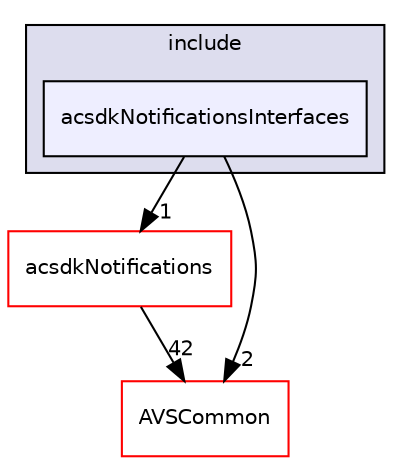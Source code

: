 digraph "/workplace/avs-device-sdk/capabilities/Notifications/acsdkNotificationsInterfaces/include/acsdkNotificationsInterfaces" {
  compound=true
  node [ fontsize="10", fontname="Helvetica"];
  edge [ labelfontsize="10", labelfontname="Helvetica"];
  subgraph clusterdir_f60dd2b7d7cb2452d3a6784289949d48 {
    graph [ bgcolor="#ddddee", pencolor="black", label="include" fontname="Helvetica", fontsize="10", URL="dir_f60dd2b7d7cb2452d3a6784289949d48.html"]
  dir_e27db32a7efc9fad35fedaaf3651dced [shape=box, label="acsdkNotificationsInterfaces", style="filled", fillcolor="#eeeeff", pencolor="black", URL="dir_e27db32a7efc9fad35fedaaf3651dced.html"];
  }
  dir_c561697a2a7f13e0483afc1a192409a3 [shape=box label="acsdkNotifications" fillcolor="white" style="filled" color="red" URL="dir_c561697a2a7f13e0483afc1a192409a3.html"];
  dir_13e65effb2bde530b17b3d5eefcd0266 [shape=box label="AVSCommon" fillcolor="white" style="filled" color="red" URL="dir_13e65effb2bde530b17b3d5eefcd0266.html"];
  dir_e27db32a7efc9fad35fedaaf3651dced->dir_c561697a2a7f13e0483afc1a192409a3 [headlabel="1", labeldistance=1.5 headhref="dir_000318_000135.html"];
  dir_e27db32a7efc9fad35fedaaf3651dced->dir_13e65effb2bde530b17b3d5eefcd0266 [headlabel="2", labeldistance=1.5 headhref="dir_000318_000017.html"];
  dir_c561697a2a7f13e0483afc1a192409a3->dir_13e65effb2bde530b17b3d5eefcd0266 [headlabel="42", labeldistance=1.5 headhref="dir_000135_000017.html"];
}
